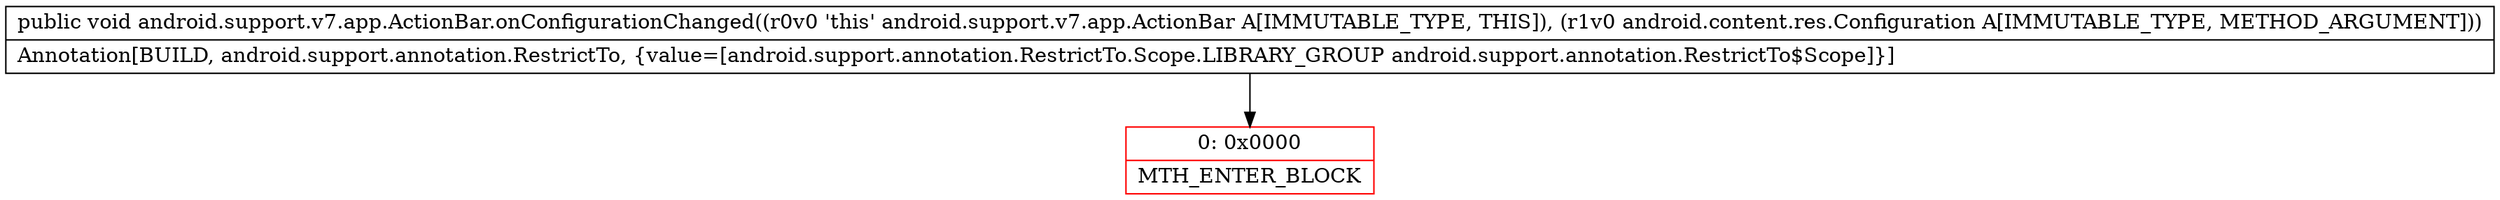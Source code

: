 digraph "CFG forandroid.support.v7.app.ActionBar.onConfigurationChanged(Landroid\/content\/res\/Configuration;)V" {
subgraph cluster_Region_1242306679 {
label = "R(0)";
node [shape=record,color=blue];
}
Node_0 [shape=record,color=red,label="{0\:\ 0x0000|MTH_ENTER_BLOCK\l}"];
MethodNode[shape=record,label="{public void android.support.v7.app.ActionBar.onConfigurationChanged((r0v0 'this' android.support.v7.app.ActionBar A[IMMUTABLE_TYPE, THIS]), (r1v0 android.content.res.Configuration A[IMMUTABLE_TYPE, METHOD_ARGUMENT]))  | Annotation[BUILD, android.support.annotation.RestrictTo, \{value=[android.support.annotation.RestrictTo.Scope.LIBRARY_GROUP android.support.annotation.RestrictTo$Scope]\}]\l}"];
MethodNode -> Node_0;
}

